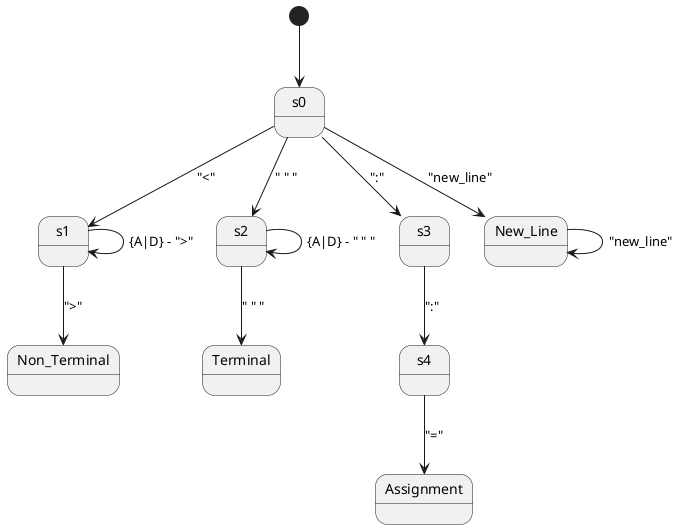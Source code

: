 @startuml
[*] --> s0
s0 --> s1: "<"
s1 --> s1: {A|D} - ">"
s1 --> Non_Terminal: ">"

s0 --> s2: " " "
s2 --> s2: {A|D} - " " "
s2 --> Terminal: " " "

s0 --> s3: ":"
s3 --> s4: ":"
s4 --> Assignment: "="

s0 --> New_Line: "new_line"
New_Line --> New_Line: "new_line"

@enduml